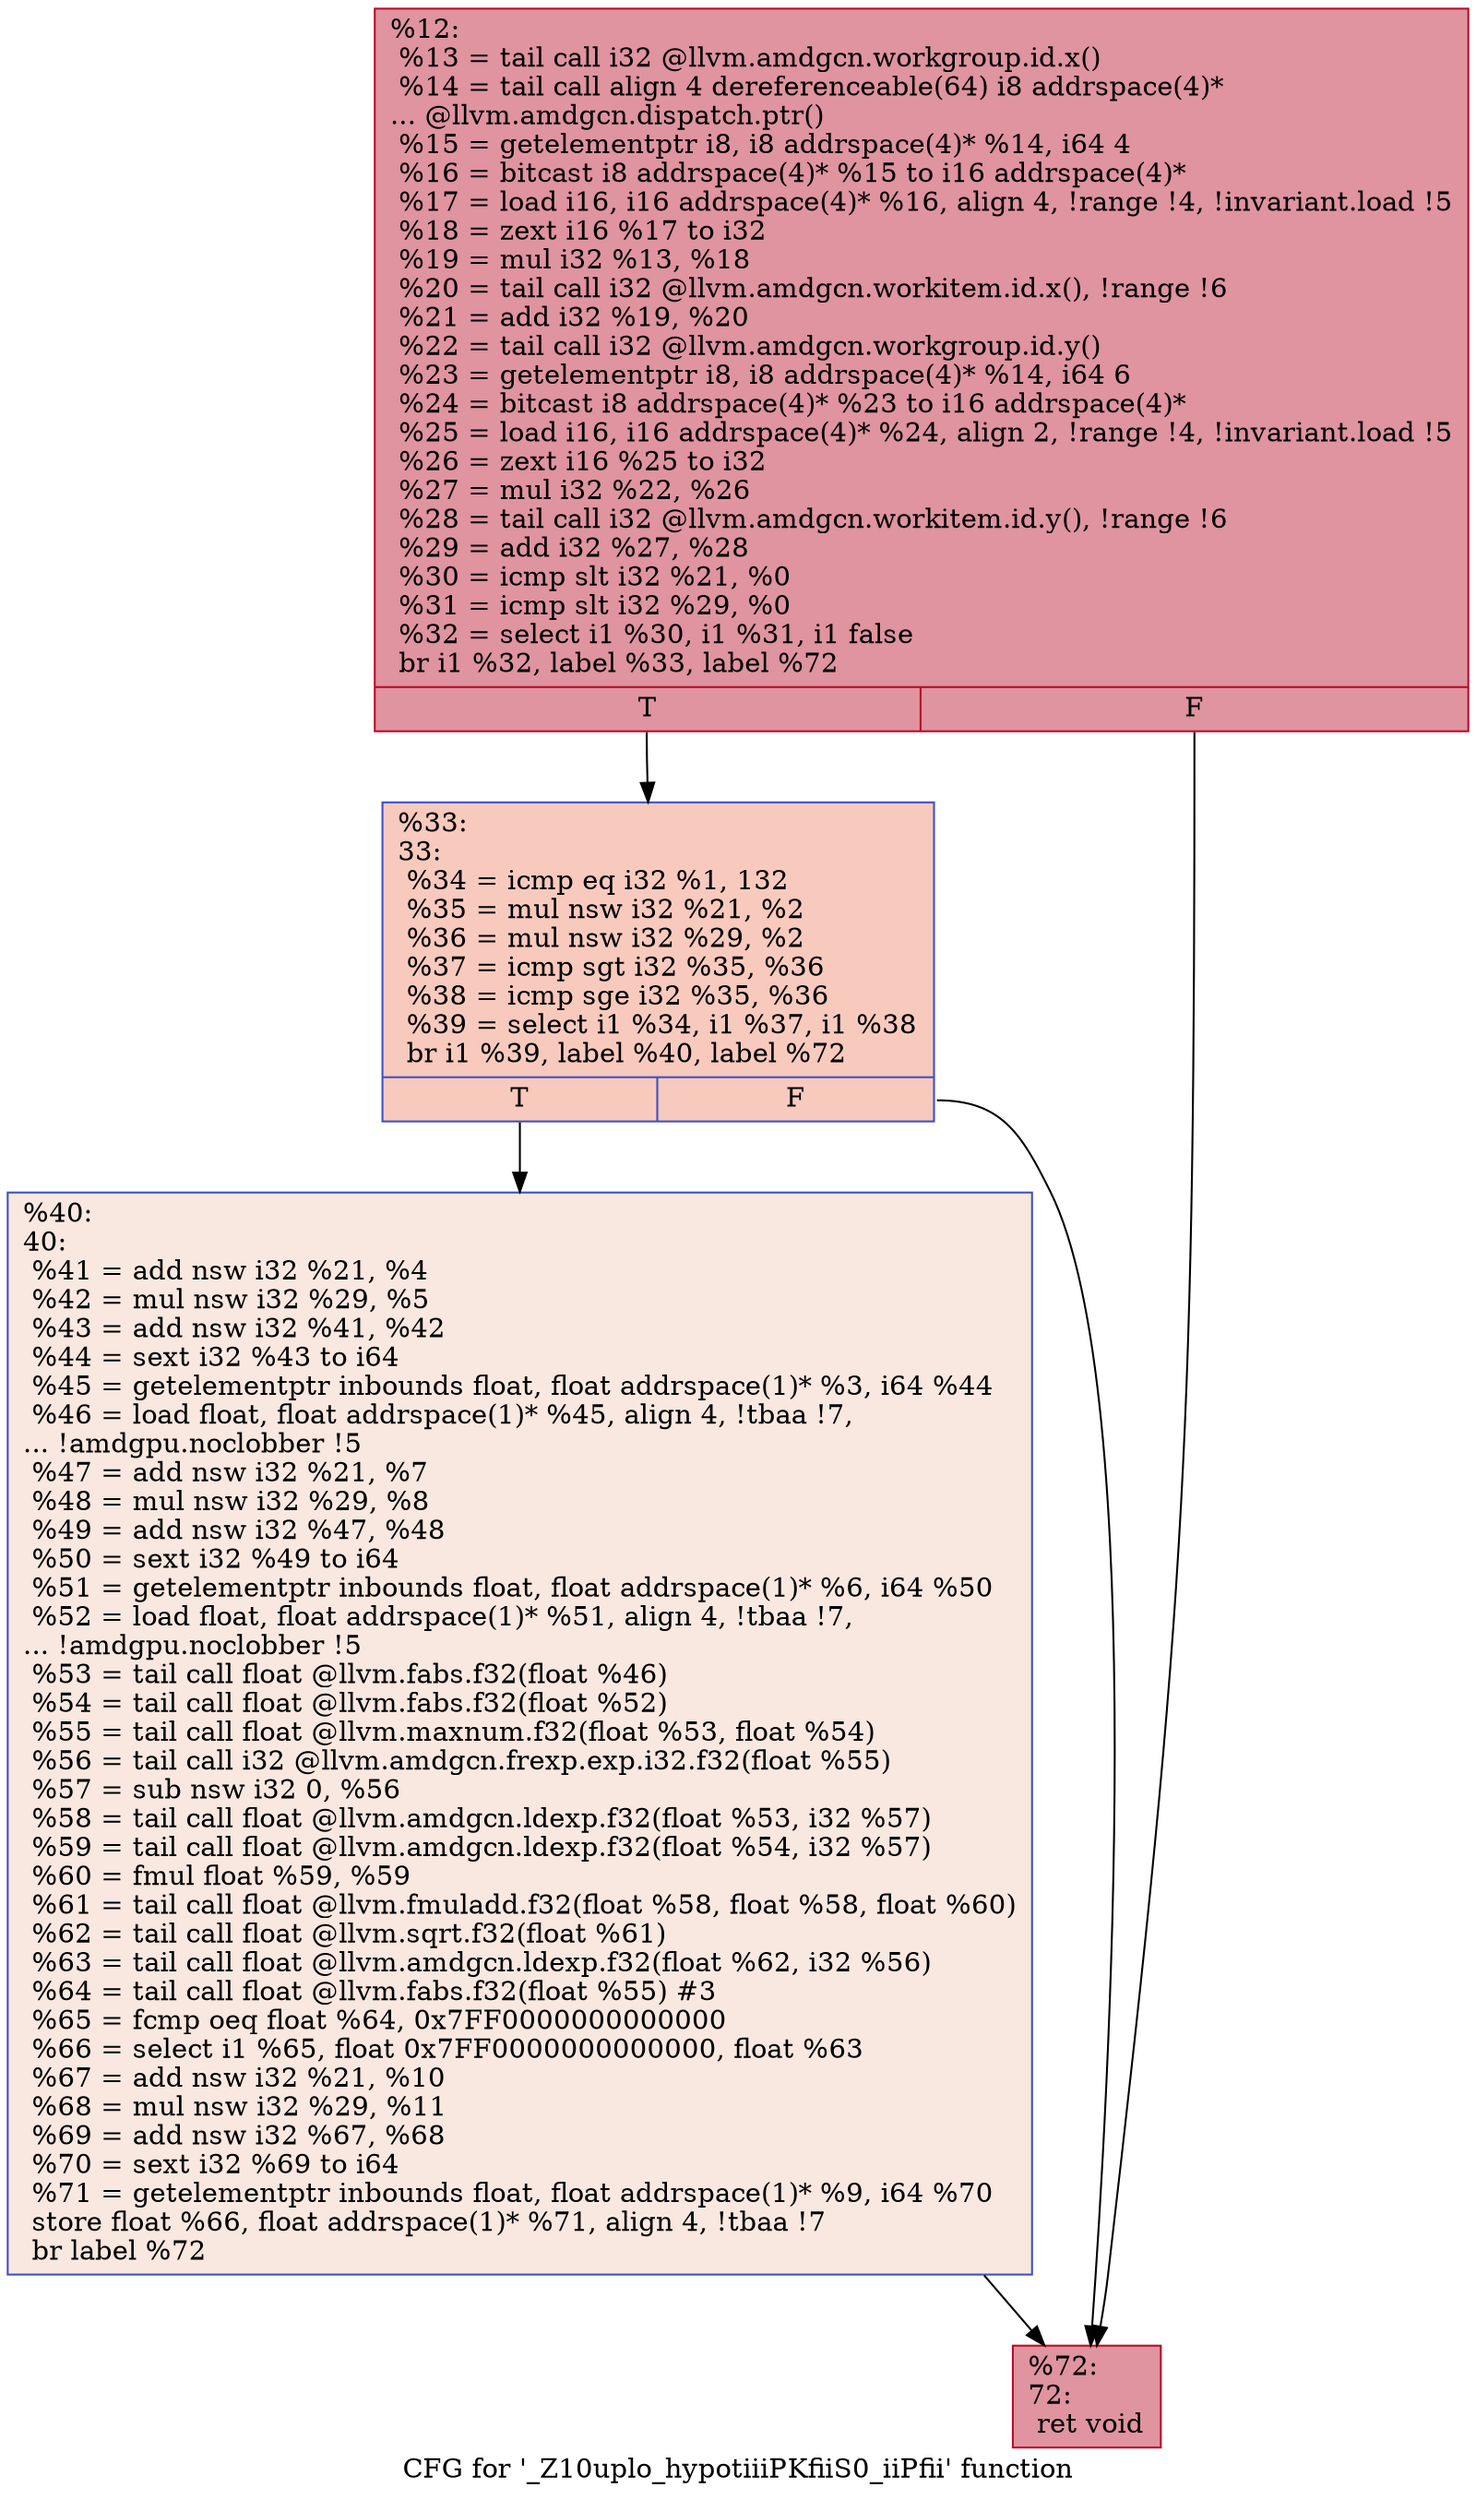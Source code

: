 digraph "CFG for '_Z10uplo_hypotiiiPKfiiS0_iiPfii' function" {
	label="CFG for '_Z10uplo_hypotiiiPKfiiS0_iiPfii' function";

	Node0x4d4b2f0 [shape=record,color="#b70d28ff", style=filled, fillcolor="#b70d2870",label="{%12:\l  %13 = tail call i32 @llvm.amdgcn.workgroup.id.x()\l  %14 = tail call align 4 dereferenceable(64) i8 addrspace(4)*\l... @llvm.amdgcn.dispatch.ptr()\l  %15 = getelementptr i8, i8 addrspace(4)* %14, i64 4\l  %16 = bitcast i8 addrspace(4)* %15 to i16 addrspace(4)*\l  %17 = load i16, i16 addrspace(4)* %16, align 4, !range !4, !invariant.load !5\l  %18 = zext i16 %17 to i32\l  %19 = mul i32 %13, %18\l  %20 = tail call i32 @llvm.amdgcn.workitem.id.x(), !range !6\l  %21 = add i32 %19, %20\l  %22 = tail call i32 @llvm.amdgcn.workgroup.id.y()\l  %23 = getelementptr i8, i8 addrspace(4)* %14, i64 6\l  %24 = bitcast i8 addrspace(4)* %23 to i16 addrspace(4)*\l  %25 = load i16, i16 addrspace(4)* %24, align 2, !range !4, !invariant.load !5\l  %26 = zext i16 %25 to i32\l  %27 = mul i32 %22, %26\l  %28 = tail call i32 @llvm.amdgcn.workitem.id.y(), !range !6\l  %29 = add i32 %27, %28\l  %30 = icmp slt i32 %21, %0\l  %31 = icmp slt i32 %29, %0\l  %32 = select i1 %30, i1 %31, i1 false\l  br i1 %32, label %33, label %72\l|{<s0>T|<s1>F}}"];
	Node0x4d4b2f0:s0 -> Node0x4d4ca90;
	Node0x4d4b2f0:s1 -> Node0x4d4cb20;
	Node0x4d4ca90 [shape=record,color="#3d50c3ff", style=filled, fillcolor="#ef886b70",label="{%33:\l33:                                               \l  %34 = icmp eq i32 %1, 132\l  %35 = mul nsw i32 %21, %2\l  %36 = mul nsw i32 %29, %2\l  %37 = icmp sgt i32 %35, %36\l  %38 = icmp sge i32 %35, %36\l  %39 = select i1 %34, i1 %37, i1 %38\l  br i1 %39, label %40, label %72\l|{<s0>T|<s1>F}}"];
	Node0x4d4ca90:s0 -> Node0x4d4ffb0;
	Node0x4d4ca90:s1 -> Node0x4d4cb20;
	Node0x4d4ffb0 [shape=record,color="#3d50c3ff", style=filled, fillcolor="#f1ccb870",label="{%40:\l40:                                               \l  %41 = add nsw i32 %21, %4\l  %42 = mul nsw i32 %29, %5\l  %43 = add nsw i32 %41, %42\l  %44 = sext i32 %43 to i64\l  %45 = getelementptr inbounds float, float addrspace(1)* %3, i64 %44\l  %46 = load float, float addrspace(1)* %45, align 4, !tbaa !7,\l... !amdgpu.noclobber !5\l  %47 = add nsw i32 %21, %7\l  %48 = mul nsw i32 %29, %8\l  %49 = add nsw i32 %47, %48\l  %50 = sext i32 %49 to i64\l  %51 = getelementptr inbounds float, float addrspace(1)* %6, i64 %50\l  %52 = load float, float addrspace(1)* %51, align 4, !tbaa !7,\l... !amdgpu.noclobber !5\l  %53 = tail call float @llvm.fabs.f32(float %46)\l  %54 = tail call float @llvm.fabs.f32(float %52)\l  %55 = tail call float @llvm.maxnum.f32(float %53, float %54)\l  %56 = tail call i32 @llvm.amdgcn.frexp.exp.i32.f32(float %55)\l  %57 = sub nsw i32 0, %56\l  %58 = tail call float @llvm.amdgcn.ldexp.f32(float %53, i32 %57)\l  %59 = tail call float @llvm.amdgcn.ldexp.f32(float %54, i32 %57)\l  %60 = fmul float %59, %59\l  %61 = tail call float @llvm.fmuladd.f32(float %58, float %58, float %60)\l  %62 = tail call float @llvm.sqrt.f32(float %61)\l  %63 = tail call float @llvm.amdgcn.ldexp.f32(float %62, i32 %56)\l  %64 = tail call float @llvm.fabs.f32(float %55) #3\l  %65 = fcmp oeq float %64, 0x7FF0000000000000\l  %66 = select i1 %65, float 0x7FF0000000000000, float %63\l  %67 = add nsw i32 %21, %10\l  %68 = mul nsw i32 %29, %11\l  %69 = add nsw i32 %67, %68\l  %70 = sext i32 %69 to i64\l  %71 = getelementptr inbounds float, float addrspace(1)* %9, i64 %70\l  store float %66, float addrspace(1)* %71, align 4, !tbaa !7\l  br label %72\l}"];
	Node0x4d4ffb0 -> Node0x4d4cb20;
	Node0x4d4cb20 [shape=record,color="#b70d28ff", style=filled, fillcolor="#b70d2870",label="{%72:\l72:                                               \l  ret void\l}"];
}
